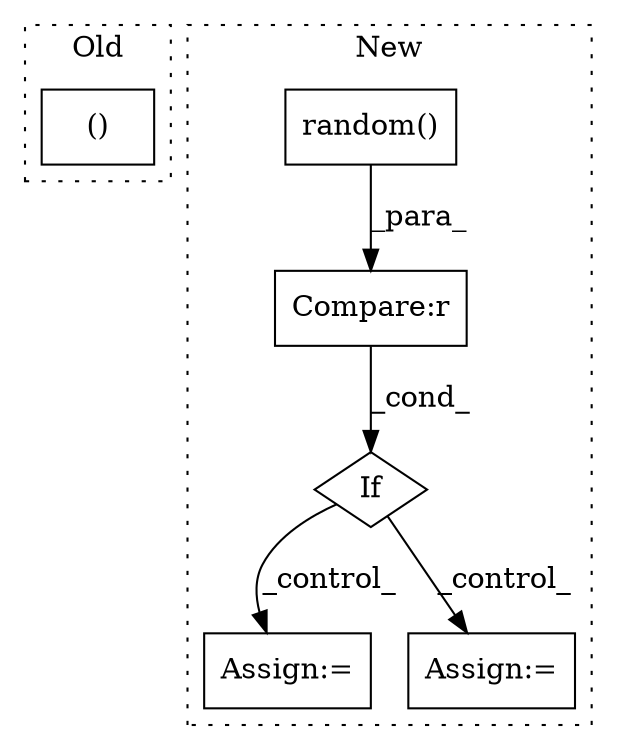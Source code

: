 digraph G {
subgraph cluster0 {
1 [label="()" a="54" s="2011" l="5" shape="box"];
label = "Old";
style="dotted";
}
subgraph cluster1 {
2 [label="random()" a="75" s="2434" l="15" shape="box"];
3 [label="Compare:r" a="40" s="2434" l="21" shape="box"];
4 [label="If" a="96" s="2431" l="3" shape="diamond"];
5 [label="Assign:=" a="68" s="2506" l="3" shape="box"];
6 [label="Assign:=" a="68" s="2472" l="3" shape="box"];
label = "New";
style="dotted";
}
2 -> 3 [label="_para_"];
3 -> 4 [label="_cond_"];
4 -> 5 [label="_control_"];
4 -> 6 [label="_control_"];
}